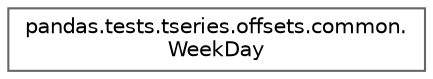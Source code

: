 digraph "Graphical Class Hierarchy"
{
 // LATEX_PDF_SIZE
  bgcolor="transparent";
  edge [fontname=Helvetica,fontsize=10,labelfontname=Helvetica,labelfontsize=10];
  node [fontname=Helvetica,fontsize=10,shape=box,height=0.2,width=0.4];
  rankdir="LR";
  Node0 [id="Node000000",label="pandas.tests.tseries.offsets.common.\lWeekDay",height=0.2,width=0.4,color="grey40", fillcolor="white", style="filled",URL="$db/d5d/classpandas_1_1tests_1_1tseries_1_1offsets_1_1common_1_1WeekDay.html",tooltip=" "];
}
